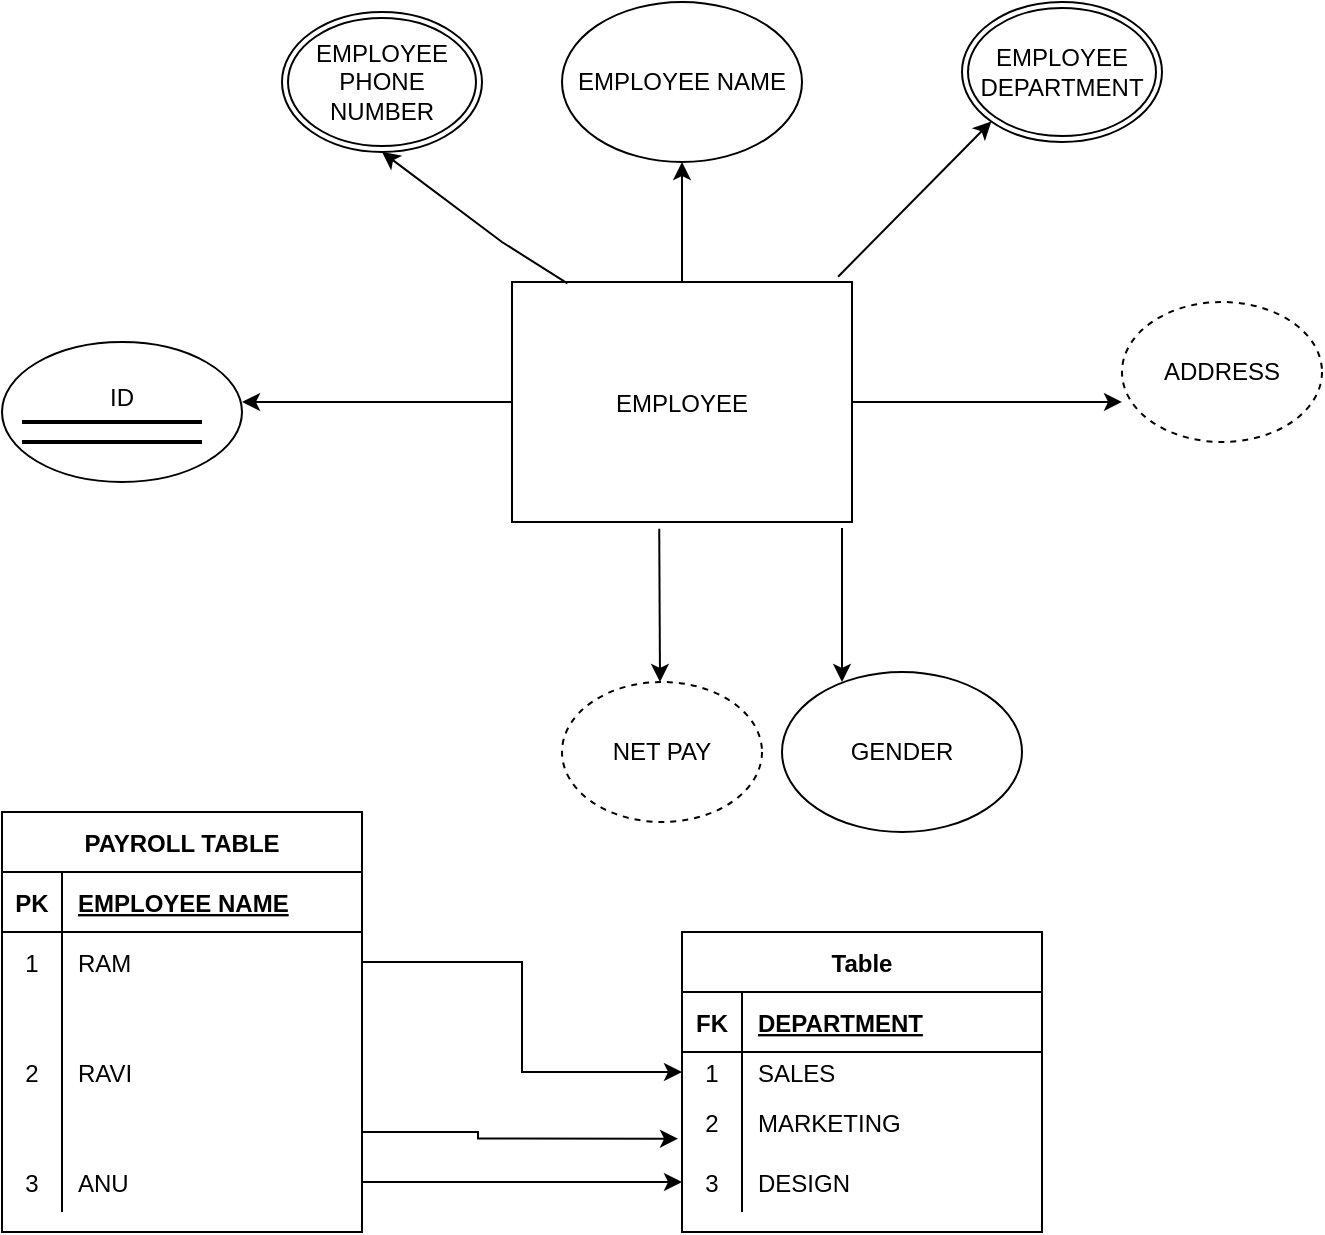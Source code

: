 <mxfile version="16.2.4" type="device"><diagram id="R2lEEEUBdFMjLlhIrx00" name="Page-1"><mxGraphModel dx="782" dy="436" grid="1" gridSize="10" guides="1" tooltips="1" connect="1" arrows="1" fold="1" page="1" pageScale="1" pageWidth="850" pageHeight="1100" math="0" shadow="0" extFonts="Permanent Marker^https://fonts.googleapis.com/css?family=Permanent+Marker"><root><mxCell id="0"/><mxCell id="1" parent="0"/><mxCell id="ecyY_JXDRhunUZYvuRBH-1" value="EMPLOYEE" style="EMPLOYEE" vertex="1" parent="1"><mxGeometry x="315" y="180" width="170" height="120" as="geometry"/></mxCell><mxCell id="ecyY_JXDRhunUZYvuRBH-2" value="EMPLOYEE NAME" style="ellipse;whiteSpace=wrap;html=1;strokeColor=#000000;" vertex="1" parent="1"><mxGeometry x="340" y="40" width="120" height="80" as="geometry"/></mxCell><mxCell id="ecyY_JXDRhunUZYvuRBH-4" value="" style="endArrow=classic;html=1;rounded=0;" edge="1" parent="1"><mxGeometry width="50" height="50" relative="1" as="geometry"><mxPoint x="400" y="180" as="sourcePoint"/><mxPoint x="400" y="120" as="targetPoint"/></mxGeometry></mxCell><mxCell id="ecyY_JXDRhunUZYvuRBH-8" value="EMPLOYEE&lt;br&gt;DEPARTMENT" style="ellipse;shape=doubleEllipse;margin=3;whiteSpace=wrap;html=1;align=center;strokeColor=#000000;" vertex="1" parent="1"><mxGeometry x="540" y="40" width="100" height="70" as="geometry"/></mxCell><mxCell id="ecyY_JXDRhunUZYvuRBH-9" value="EMPLOYEE&lt;br&gt;PHONE NUMBER" style="ellipse;shape=doubleEllipse;margin=3;whiteSpace=wrap;html=1;align=center;strokeColor=#000000;" vertex="1" parent="1"><mxGeometry x="200" y="45" width="100" height="70" as="geometry"/></mxCell><mxCell id="ecyY_JXDRhunUZYvuRBH-10" value="NET PAY" style="ellipse;whiteSpace=wrap;html=1;align=center;dashed=1;strokeColor=#000000;" vertex="1" parent="1"><mxGeometry x="340" y="380" width="100" height="70" as="geometry"/></mxCell><mxCell id="ecyY_JXDRhunUZYvuRBH-11" value="ADDRESS" style="ellipse;whiteSpace=wrap;html=1;align=center;dashed=1;strokeColor=#000000;" vertex="1" parent="1"><mxGeometry x="620" y="190" width="100" height="70" as="geometry"/></mxCell><mxCell id="ecyY_JXDRhunUZYvuRBH-12" value="GENDER" style="ellipse;whiteSpace=wrap;html=1;strokeColor=#000000;" vertex="1" parent="1"><mxGeometry x="450" y="375" width="120" height="80" as="geometry"/></mxCell><mxCell id="ecyY_JXDRhunUZYvuRBH-18" value="" style="line;strokeWidth=1;rotatable=0;dashed=0;labelPosition=right;align=left;verticalAlign=middle;spacingTop=0;spacingLeft=6;points=[];portConstraint=eastwest;" vertex="1" parent="1"><mxGeometry x="100" y="245" width="60" height="10" as="geometry"/></mxCell><mxCell id="ecyY_JXDRhunUZYvuRBH-19" value="" style="line;strokeWidth=1;rotatable=0;dashed=0;labelPosition=right;align=left;verticalAlign=middle;spacingTop=0;spacingLeft=6;points=[];portConstraint=eastwest;" vertex="1" parent="1"><mxGeometry x="80" y="240" width="60" height="20" as="geometry"/></mxCell><mxCell id="ecyY_JXDRhunUZYvuRBH-25" value="" style="endArrow=classic;html=1;rounded=0;exitX=0;exitY=0.5;exitDx=0;exitDy=0;" edge="1" parent="1" source="ecyY_JXDRhunUZYvuRBH-1"><mxGeometry width="50" height="50" relative="1" as="geometry"><mxPoint x="200" y="250" as="sourcePoint"/><mxPoint x="180" y="240" as="targetPoint"/></mxGeometry></mxCell><mxCell id="ecyY_JXDRhunUZYvuRBH-26" value="ID&lt;br&gt;&lt;span style=&quot;color: rgba(0 , 0 , 0 , 0) ; font-family: monospace ; font-size: 0px&quot;&gt;%3CmxGraphModel%3E%3Croot%3E%3CmxCell%20id%3D%220%22%2F%3E%3CmxCell%20id%3D%221%22%20parent%3D%220%22%2F%3E%3CmxCell%20id%3D%222%22%20value%3D%22%22%20style%3D%22endArrow%3Dclassic%3Bhtml%3D1%3Brounded%3D0%3B%22%20edge%3D%221%22%20parent%3D%221%22%3E%3CmxGeometry%20width%3D%2250%22%20height%3D%2250%22%20relative%3D%221%22%20as%3D%22geometry%22%3E%3CmxPoint%20x%3D%22400%22%20y%3D%22180%22%20as%3D%22sourcePoint%22%2F%3E%3CmxPoint%20x%3D%22400%22%20y%3D%22120%22%20as%3D%22targetPoint%22%2F%3E%3C%2FmxGeometry%3E%3C%2FmxCell%3E%3C%2Froot%3E%3C%2FmxGraphModel%3E&lt;/span&gt;&lt;span style=&quot;color: rgba(0 , 0 , 0 , 0) ; font-family: monospace ; font-size: 0px&quot;&gt;%3CmxGraphModel%3E%3Croot%3E%3CmxCell%20id%3D%220%22%2F%3E%3CmxCell%20id%3D%221%22%20parent%3D%220%22%2F%3E%3CmxCell%20id%3D%222%22%20value%3D%22%22%20style%3D%22line%3BstrokeWidth%3D2%3Bhtml%3D1%3B%22%20vertex%3D%221%22%20parent%3D%221%22%3E%3CmxGeometry%20x%3D%2270%22%20y%3D%22245%22%20width%3D%2290%22%20height%3D%2210%22%20as%3D%22geometry%22%2F%3E%3C%2FmxCell%3E%3C%2Froot%3E%3C%2FmxGraphModel%3E&lt;/span&gt;" style="ellipse;whiteSpace=wrap;html=1;strokeColor=#000000;" vertex="1" parent="1"><mxGeometry x="60" y="210" width="120" height="70" as="geometry"/></mxCell><mxCell id="ecyY_JXDRhunUZYvuRBH-28" value="" style="line;strokeWidth=2;html=1;" vertex="1" parent="1"><mxGeometry x="70" y="255" width="90" height="10" as="geometry"/></mxCell><mxCell id="ecyY_JXDRhunUZYvuRBH-29" value="" style="line;strokeWidth=2;html=1;" vertex="1" parent="1"><mxGeometry x="70" y="245" width="90" height="10" as="geometry"/></mxCell><mxCell id="ecyY_JXDRhunUZYvuRBH-32" value="" style="endArrow=classic;html=1;rounded=0;entryX=0.5;entryY=1;entryDx=0;entryDy=0;exitX=0.163;exitY=0.006;exitDx=0;exitDy=0;exitPerimeter=0;" edge="1" parent="1" source="ecyY_JXDRhunUZYvuRBH-1" target="ecyY_JXDRhunUZYvuRBH-9"><mxGeometry width="50" height="50" relative="1" as="geometry"><mxPoint x="410" y="190" as="sourcePoint"/><mxPoint x="410" y="130" as="targetPoint"/><Array as="points"><mxPoint x="310" y="160"/></Array></mxGeometry></mxCell><mxCell id="ecyY_JXDRhunUZYvuRBH-34" value="" style="endArrow=classic;html=1;rounded=0;entryX=0;entryY=1;entryDx=0;entryDy=0;exitX=0.959;exitY=-0.022;exitDx=0;exitDy=0;exitPerimeter=0;" edge="1" parent="1" source="ecyY_JXDRhunUZYvuRBH-1" target="ecyY_JXDRhunUZYvuRBH-8"><mxGeometry width="50" height="50" relative="1" as="geometry"><mxPoint x="352.71" y="190.72" as="sourcePoint"/><mxPoint x="260" y="125" as="targetPoint"/><Array as="points"/></mxGeometry></mxCell><mxCell id="ecyY_JXDRhunUZYvuRBH-35" value="" style="endArrow=classic;html=1;rounded=0;entryX=0;entryY=0.714;entryDx=0;entryDy=0;entryPerimeter=0;exitX=1;exitY=0.5;exitDx=0;exitDy=0;" edge="1" parent="1" source="ecyY_JXDRhunUZYvuRBH-1" target="ecyY_JXDRhunUZYvuRBH-11"><mxGeometry width="50" height="50" relative="1" as="geometry"><mxPoint x="500" y="240" as="sourcePoint"/><mxPoint x="560.005" y="177.389" as="targetPoint"/><Array as="points"><mxPoint x="520" y="240"/><mxPoint x="510" y="240"/></Array></mxGeometry></mxCell><mxCell id="ecyY_JXDRhunUZYvuRBH-41" value="" style="endArrow=classic;html=1;rounded=0;exitX=0.433;exitY=1.028;exitDx=0;exitDy=0;exitPerimeter=0;" edge="1" parent="1" source="ecyY_JXDRhunUZYvuRBH-1"><mxGeometry width="50" height="50" relative="1" as="geometry"><mxPoint x="430" y="380" as="sourcePoint"/><mxPoint x="389" y="380" as="targetPoint"/></mxGeometry></mxCell><mxCell id="ecyY_JXDRhunUZYvuRBH-44" value="" style="endArrow=classic;html=1;rounded=0;" edge="1" parent="1"><mxGeometry width="50" height="50" relative="1" as="geometry"><mxPoint x="480" y="303" as="sourcePoint"/><mxPoint x="480" y="380" as="targetPoint"/><Array as="points"/></mxGeometry></mxCell><mxCell id="ecyY_JXDRhunUZYvuRBH-58" value="PAYROLL TABLE" style="shape=table;startSize=30;container=1;collapsible=1;childLayout=tableLayout;fixedRows=1;rowLines=0;fontStyle=1;align=center;resizeLast=1;strokeColor=#000000;" vertex="1" parent="1"><mxGeometry x="60" y="445" width="180" height="210" as="geometry"/></mxCell><mxCell id="ecyY_JXDRhunUZYvuRBH-59" value="" style="shape=tableRow;horizontal=0;startSize=0;swimlaneHead=0;swimlaneBody=0;fillColor=none;collapsible=0;dropTarget=0;points=[[0,0.5],[1,0.5]];portConstraint=eastwest;top=0;left=0;right=0;bottom=1;strokeColor=#000000;" vertex="1" parent="ecyY_JXDRhunUZYvuRBH-58"><mxGeometry y="30" width="180" height="30" as="geometry"/></mxCell><mxCell id="ecyY_JXDRhunUZYvuRBH-60" value="PK" style="shape=partialRectangle;connectable=0;fillColor=none;top=0;left=0;bottom=0;right=0;fontStyle=1;overflow=hidden;strokeColor=#000000;" vertex="1" parent="ecyY_JXDRhunUZYvuRBH-59"><mxGeometry width="30" height="30" as="geometry"><mxRectangle width="30" height="30" as="alternateBounds"/></mxGeometry></mxCell><mxCell id="ecyY_JXDRhunUZYvuRBH-61" value="EMPLOYEE NAME" style="shape=partialRectangle;connectable=0;fillColor=none;top=0;left=0;bottom=0;right=0;align=left;spacingLeft=6;fontStyle=5;overflow=hidden;strokeColor=#000000;" vertex="1" parent="ecyY_JXDRhunUZYvuRBH-59"><mxGeometry x="30" width="150" height="30" as="geometry"><mxRectangle width="150" height="30" as="alternateBounds"/></mxGeometry></mxCell><mxCell id="ecyY_JXDRhunUZYvuRBH-62" value="" style="shape=tableRow;horizontal=0;startSize=0;swimlaneHead=0;swimlaneBody=0;fillColor=none;collapsible=0;dropTarget=0;points=[[0,0.5],[1,0.5]];portConstraint=eastwest;top=0;left=0;right=0;bottom=0;strokeColor=#000000;" vertex="1" parent="ecyY_JXDRhunUZYvuRBH-58"><mxGeometry y="60" width="180" height="30" as="geometry"/></mxCell><mxCell id="ecyY_JXDRhunUZYvuRBH-63" value="1" style="shape=partialRectangle;connectable=0;fillColor=none;top=0;left=0;bottom=0;right=0;editable=1;overflow=hidden;strokeColor=#000000;" vertex="1" parent="ecyY_JXDRhunUZYvuRBH-62"><mxGeometry width="30" height="30" as="geometry"><mxRectangle width="30" height="30" as="alternateBounds"/></mxGeometry></mxCell><mxCell id="ecyY_JXDRhunUZYvuRBH-64" value="RAM" style="shape=partialRectangle;connectable=0;fillColor=none;top=0;left=0;bottom=0;right=0;align=left;spacingLeft=6;overflow=hidden;strokeColor=#000000;" vertex="1" parent="ecyY_JXDRhunUZYvuRBH-62"><mxGeometry x="30" width="150" height="30" as="geometry"><mxRectangle width="150" height="30" as="alternateBounds"/></mxGeometry></mxCell><mxCell id="ecyY_JXDRhunUZYvuRBH-65" value="" style="shape=tableRow;horizontal=0;startSize=0;swimlaneHead=0;swimlaneBody=0;fillColor=none;collapsible=0;dropTarget=0;points=[[0,0.5],[1,0.5]];portConstraint=eastwest;top=0;left=0;right=0;bottom=0;strokeColor=#000000;" vertex="1" parent="ecyY_JXDRhunUZYvuRBH-58"><mxGeometry y="90" width="180" height="80" as="geometry"/></mxCell><mxCell id="ecyY_JXDRhunUZYvuRBH-66" value="2" style="shape=partialRectangle;connectable=0;fillColor=none;top=0;left=0;bottom=0;right=0;editable=1;overflow=hidden;strokeColor=#000000;" vertex="1" parent="ecyY_JXDRhunUZYvuRBH-65"><mxGeometry width="30" height="80" as="geometry"><mxRectangle width="30" height="80" as="alternateBounds"/></mxGeometry></mxCell><mxCell id="ecyY_JXDRhunUZYvuRBH-67" value="RAVI" style="shape=partialRectangle;connectable=0;fillColor=none;top=0;left=0;bottom=0;right=0;align=left;spacingLeft=6;overflow=hidden;strokeColor=#000000;" vertex="1" parent="ecyY_JXDRhunUZYvuRBH-65"><mxGeometry x="30" width="150" height="80" as="geometry"><mxRectangle width="150" height="80" as="alternateBounds"/></mxGeometry></mxCell><mxCell id="ecyY_JXDRhunUZYvuRBH-68" value="" style="shape=tableRow;horizontal=0;startSize=0;swimlaneHead=0;swimlaneBody=0;fillColor=none;collapsible=0;dropTarget=0;points=[[0,0.5],[1,0.5]];portConstraint=eastwest;top=0;left=0;right=0;bottom=0;strokeColor=#000000;" vertex="1" parent="ecyY_JXDRhunUZYvuRBH-58"><mxGeometry y="170" width="180" height="30" as="geometry"/></mxCell><mxCell id="ecyY_JXDRhunUZYvuRBH-69" value="3" style="shape=partialRectangle;connectable=0;fillColor=none;top=0;left=0;bottom=0;right=0;editable=1;overflow=hidden;strokeColor=#000000;" vertex="1" parent="ecyY_JXDRhunUZYvuRBH-68"><mxGeometry width="30" height="30" as="geometry"><mxRectangle width="30" height="30" as="alternateBounds"/></mxGeometry></mxCell><mxCell id="ecyY_JXDRhunUZYvuRBH-70" value="ANU" style="shape=partialRectangle;connectable=0;fillColor=none;top=0;left=0;bottom=0;right=0;align=left;spacingLeft=6;overflow=hidden;strokeColor=#000000;" vertex="1" parent="ecyY_JXDRhunUZYvuRBH-68"><mxGeometry x="30" width="150" height="30" as="geometry"><mxRectangle width="150" height="30" as="alternateBounds"/></mxGeometry></mxCell><mxCell id="ecyY_JXDRhunUZYvuRBH-110" value="Table" style="shape=table;startSize=30;container=1;collapsible=1;childLayout=tableLayout;fixedRows=1;rowLines=0;fontStyle=1;align=center;resizeLast=1;strokeColor=#000000;" vertex="1" parent="1"><mxGeometry x="400" y="505" width="180" height="150" as="geometry"/></mxCell><mxCell id="ecyY_JXDRhunUZYvuRBH-111" value="" style="shape=tableRow;horizontal=0;startSize=0;swimlaneHead=0;swimlaneBody=0;fillColor=none;collapsible=0;dropTarget=0;points=[[0,0.5],[1,0.5]];portConstraint=eastwest;top=0;left=0;right=0;bottom=1;strokeColor=#000000;" vertex="1" parent="ecyY_JXDRhunUZYvuRBH-110"><mxGeometry y="30" width="180" height="30" as="geometry"/></mxCell><mxCell id="ecyY_JXDRhunUZYvuRBH-112" value="FK" style="shape=partialRectangle;connectable=0;fillColor=none;top=0;left=0;bottom=0;right=0;fontStyle=1;overflow=hidden;strokeColor=#000000;" vertex="1" parent="ecyY_JXDRhunUZYvuRBH-111"><mxGeometry width="30" height="30" as="geometry"><mxRectangle width="30" height="30" as="alternateBounds"/></mxGeometry></mxCell><mxCell id="ecyY_JXDRhunUZYvuRBH-113" value="DEPARTMENT" style="shape=partialRectangle;connectable=0;fillColor=none;top=0;left=0;bottom=0;right=0;align=left;spacingLeft=6;fontStyle=5;overflow=hidden;strokeColor=#000000;" vertex="1" parent="ecyY_JXDRhunUZYvuRBH-111"><mxGeometry x="30" width="150" height="30" as="geometry"><mxRectangle width="150" height="30" as="alternateBounds"/></mxGeometry></mxCell><mxCell id="ecyY_JXDRhunUZYvuRBH-114" value="" style="shape=tableRow;horizontal=0;startSize=0;swimlaneHead=0;swimlaneBody=0;fillColor=none;collapsible=0;dropTarget=0;points=[[0,0.5],[1,0.5]];portConstraint=eastwest;top=0;left=0;right=0;bottom=0;strokeColor=#000000;" vertex="1" parent="ecyY_JXDRhunUZYvuRBH-110"><mxGeometry y="60" width="180" height="20" as="geometry"/></mxCell><mxCell id="ecyY_JXDRhunUZYvuRBH-115" value="1" style="shape=partialRectangle;connectable=0;fillColor=none;top=0;left=0;bottom=0;right=0;editable=1;overflow=hidden;strokeColor=#000000;" vertex="1" parent="ecyY_JXDRhunUZYvuRBH-114"><mxGeometry width="30" height="20" as="geometry"><mxRectangle width="30" height="20" as="alternateBounds"/></mxGeometry></mxCell><mxCell id="ecyY_JXDRhunUZYvuRBH-116" value="SALES" style="shape=partialRectangle;connectable=0;fillColor=none;top=0;left=0;bottom=0;right=0;align=left;spacingLeft=6;overflow=hidden;strokeColor=#000000;" vertex="1" parent="ecyY_JXDRhunUZYvuRBH-114"><mxGeometry x="30" width="150" height="20" as="geometry"><mxRectangle width="150" height="20" as="alternateBounds"/></mxGeometry></mxCell><mxCell id="ecyY_JXDRhunUZYvuRBH-117" value="" style="shape=tableRow;horizontal=0;startSize=0;swimlaneHead=0;swimlaneBody=0;fillColor=none;collapsible=0;dropTarget=0;points=[[0,0.5],[1,0.5]];portConstraint=eastwest;top=0;left=0;right=0;bottom=0;strokeColor=#000000;" vertex="1" parent="ecyY_JXDRhunUZYvuRBH-110"><mxGeometry y="80" width="180" height="30" as="geometry"/></mxCell><mxCell id="ecyY_JXDRhunUZYvuRBH-118" value="2" style="shape=partialRectangle;connectable=0;fillColor=none;top=0;left=0;bottom=0;right=0;editable=1;overflow=hidden;strokeColor=#000000;" vertex="1" parent="ecyY_JXDRhunUZYvuRBH-117"><mxGeometry width="30" height="30" as="geometry"><mxRectangle width="30" height="30" as="alternateBounds"/></mxGeometry></mxCell><mxCell id="ecyY_JXDRhunUZYvuRBH-119" value="MARKETING" style="shape=partialRectangle;connectable=0;fillColor=none;top=0;left=0;bottom=0;right=0;align=left;spacingLeft=6;overflow=hidden;strokeColor=#000000;" vertex="1" parent="ecyY_JXDRhunUZYvuRBH-117"><mxGeometry x="30" width="150" height="30" as="geometry"><mxRectangle width="150" height="30" as="alternateBounds"/></mxGeometry></mxCell><mxCell id="ecyY_JXDRhunUZYvuRBH-120" value="" style="shape=tableRow;horizontal=0;startSize=0;swimlaneHead=0;swimlaneBody=0;fillColor=none;collapsible=0;dropTarget=0;points=[[0,0.5],[1,0.5]];portConstraint=eastwest;top=0;left=0;right=0;bottom=0;strokeColor=#000000;" vertex="1" parent="ecyY_JXDRhunUZYvuRBH-110"><mxGeometry y="110" width="180" height="30" as="geometry"/></mxCell><mxCell id="ecyY_JXDRhunUZYvuRBH-121" value="3" style="shape=partialRectangle;connectable=0;fillColor=none;top=0;left=0;bottom=0;right=0;editable=1;overflow=hidden;strokeColor=#000000;" vertex="1" parent="ecyY_JXDRhunUZYvuRBH-120"><mxGeometry width="30" height="30" as="geometry"><mxRectangle width="30" height="30" as="alternateBounds"/></mxGeometry></mxCell><mxCell id="ecyY_JXDRhunUZYvuRBH-122" value="DESIGN" style="shape=partialRectangle;connectable=0;fillColor=none;top=0;left=0;bottom=0;right=0;align=left;spacingLeft=6;overflow=hidden;strokeColor=#000000;" vertex="1" parent="ecyY_JXDRhunUZYvuRBH-120"><mxGeometry x="30" width="150" height="30" as="geometry"><mxRectangle width="150" height="30" as="alternateBounds"/></mxGeometry></mxCell><mxCell id="ecyY_JXDRhunUZYvuRBH-123" style="edgeStyle=orthogonalEdgeStyle;rounded=0;orthogonalLoop=1;jettySize=auto;html=1;exitX=1;exitY=0.5;exitDx=0;exitDy=0;entryX=0;entryY=0.5;entryDx=0;entryDy=0;" edge="1" parent="1" source="ecyY_JXDRhunUZYvuRBH-62" target="ecyY_JXDRhunUZYvuRBH-114"><mxGeometry relative="1" as="geometry"><mxPoint x="280" y="560" as="targetPoint"/></mxGeometry></mxCell><mxCell id="ecyY_JXDRhunUZYvuRBH-124" style="edgeStyle=orthogonalEdgeStyle;rounded=0;orthogonalLoop=1;jettySize=auto;html=1;exitX=1;exitY=0.5;exitDx=0;exitDy=0;entryX=-0.011;entryY=0.778;entryDx=0;entryDy=0;entryPerimeter=0;" edge="1" parent="1" source="ecyY_JXDRhunUZYvuRBH-65" target="ecyY_JXDRhunUZYvuRBH-117"><mxGeometry relative="1" as="geometry"><Array as="points"><mxPoint x="240" y="605"/><mxPoint x="298" y="605"/></Array></mxGeometry></mxCell><mxCell id="ecyY_JXDRhunUZYvuRBH-125" style="edgeStyle=orthogonalEdgeStyle;rounded=0;orthogonalLoop=1;jettySize=auto;html=1;exitX=1;exitY=0.5;exitDx=0;exitDy=0;" edge="1" parent="1" source="ecyY_JXDRhunUZYvuRBH-68" target="ecyY_JXDRhunUZYvuRBH-120"><mxGeometry relative="1" as="geometry"/></mxCell></root></mxGraphModel></diagram></mxfile>